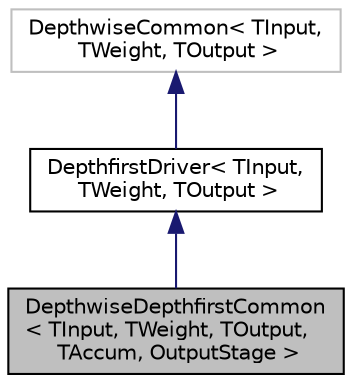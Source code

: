 digraph "DepthwiseDepthfirstCommon&lt; TInput, TWeight, TOutput, TAccum, OutputStage &gt;"
{
 // LATEX_PDF_SIZE
  edge [fontname="Helvetica",fontsize="10",labelfontname="Helvetica",labelfontsize="10"];
  node [fontname="Helvetica",fontsize="10",shape=record];
  Node1 [label="DepthwiseDepthfirstCommon\l\< TInput, TWeight, TOutput,\l TAccum, OutputStage \>",height=0.2,width=0.4,color="black", fillcolor="grey75", style="filled", fontcolor="black",tooltip=" "];
  Node2 -> Node1 [dir="back",color="midnightblue",fontsize="10",style="solid",fontname="Helvetica"];
  Node2 [label="DepthfirstDriver\< TInput,\l TWeight, TOutput \>",height=0.2,width=0.4,color="black", fillcolor="white", style="filled",URL="$classarm__conv_1_1depthwise_1_1_depthfirst_driver.xhtml",tooltip=" "];
  Node3 -> Node2 [dir="back",color="midnightblue",fontsize="10",style="solid",fontname="Helvetica"];
  Node3 [label="DepthwiseCommon\< TInput,\l TWeight, TOutput \>",height=0.2,width=0.4,color="grey75", fillcolor="white", style="filled",tooltip=" "];
}
